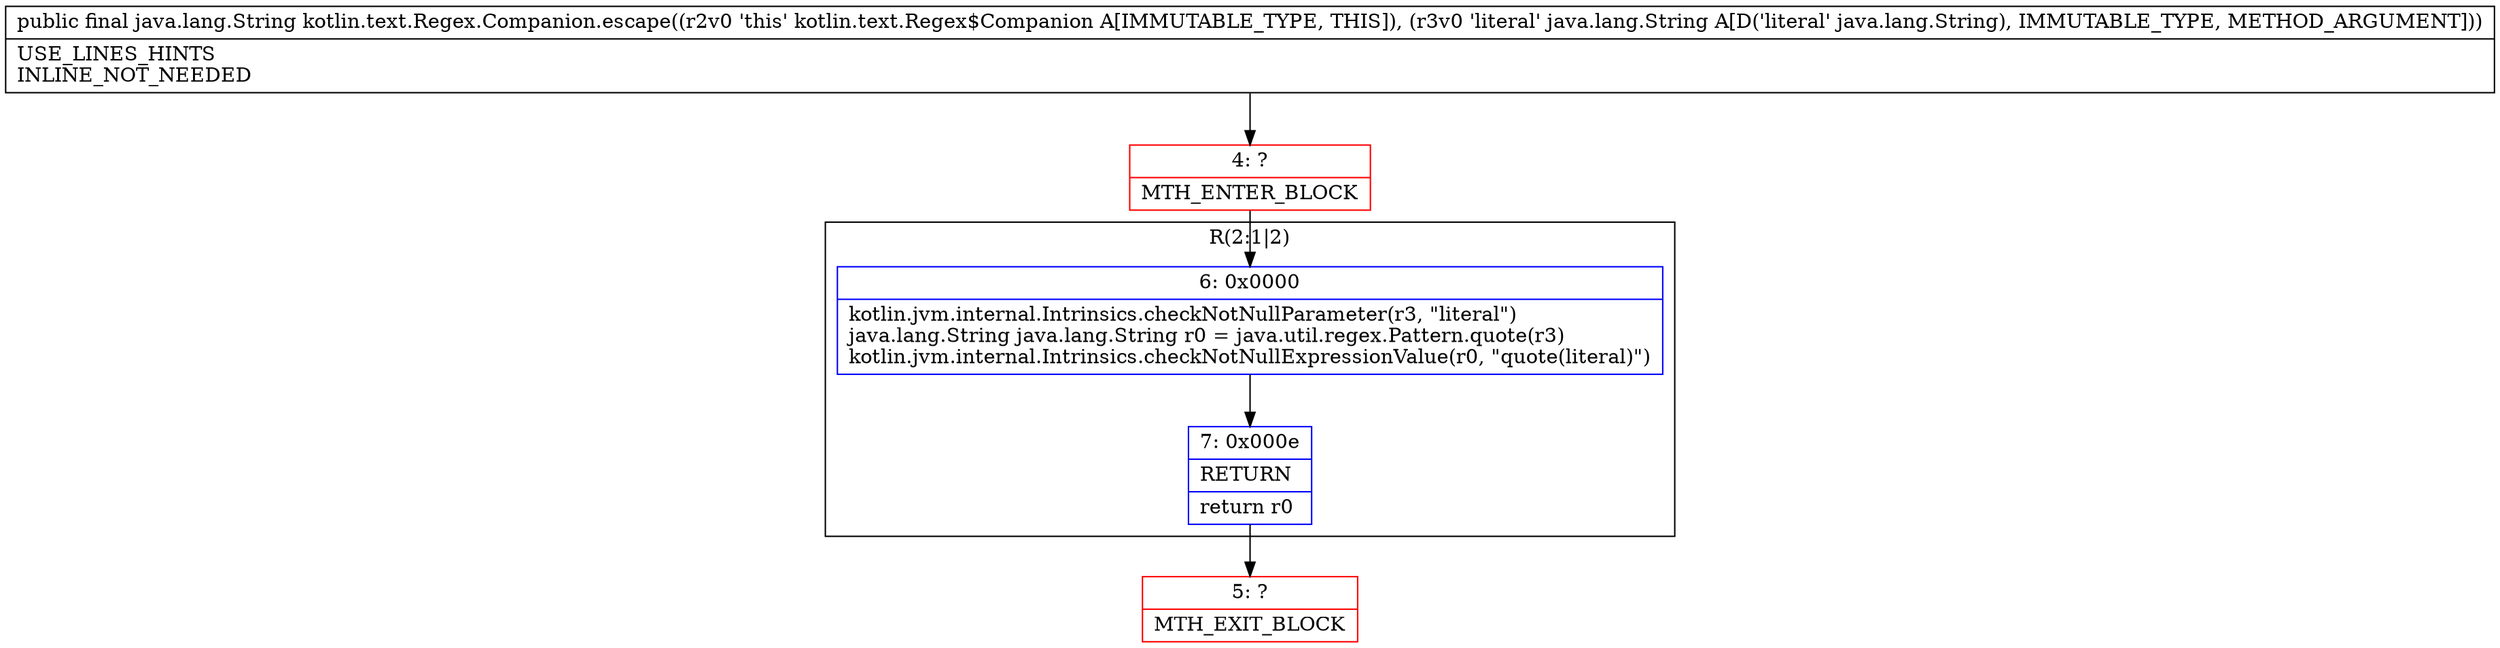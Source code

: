 digraph "CFG forkotlin.text.Regex.Companion.escape(Ljava\/lang\/String;)Ljava\/lang\/String;" {
subgraph cluster_Region_766682216 {
label = "R(2:1|2)";
node [shape=record,color=blue];
Node_6 [shape=record,label="{6\:\ 0x0000|kotlin.jvm.internal.Intrinsics.checkNotNullParameter(r3, \"literal\")\ljava.lang.String java.lang.String r0 = java.util.regex.Pattern.quote(r3)\lkotlin.jvm.internal.Intrinsics.checkNotNullExpressionValue(r0, \"quote(literal)\")\l}"];
Node_7 [shape=record,label="{7\:\ 0x000e|RETURN\l|return r0\l}"];
}
Node_4 [shape=record,color=red,label="{4\:\ ?|MTH_ENTER_BLOCK\l}"];
Node_5 [shape=record,color=red,label="{5\:\ ?|MTH_EXIT_BLOCK\l}"];
MethodNode[shape=record,label="{public final java.lang.String kotlin.text.Regex.Companion.escape((r2v0 'this' kotlin.text.Regex$Companion A[IMMUTABLE_TYPE, THIS]), (r3v0 'literal' java.lang.String A[D('literal' java.lang.String), IMMUTABLE_TYPE, METHOD_ARGUMENT]))  | USE_LINES_HINTS\lINLINE_NOT_NEEDED\l}"];
MethodNode -> Node_4;Node_6 -> Node_7;
Node_7 -> Node_5;
Node_4 -> Node_6;
}

